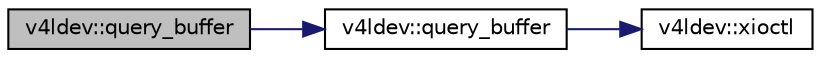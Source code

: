 digraph "v4ldev::query_buffer"
{
 // INTERACTIVE_SVG=YES
  edge [fontname="Helvetica",fontsize="10",labelfontname="Helvetica",labelfontsize="10"];
  node [fontname="Helvetica",fontsize="10",shape=record];
  rankdir="LR";
  Node63 [label="v4ldev::query_buffer",height=0.2,width=0.4,color="black", fillcolor="grey75", style="filled", fontcolor="black"];
  Node63 -> Node64 [color="midnightblue",fontsize="10",style="solid",fontname="Helvetica"];
  Node64 [label="v4ldev::query_buffer",height=0.2,width=0.4,color="black", fillcolor="white", style="filled",URL="$classv4ldev.html#a9e4d9ea82e59a99286f4cea51cc08685"];
  Node64 -> Node65 [color="midnightblue",fontsize="10",style="solid",fontname="Helvetica"];
  Node65 [label="v4ldev::xioctl",height=0.2,width=0.4,color="black", fillcolor="white", style="filled",URL="$classv4ldev.html#ab93cb1ab18254ca362310b006bd2552d"];
}
